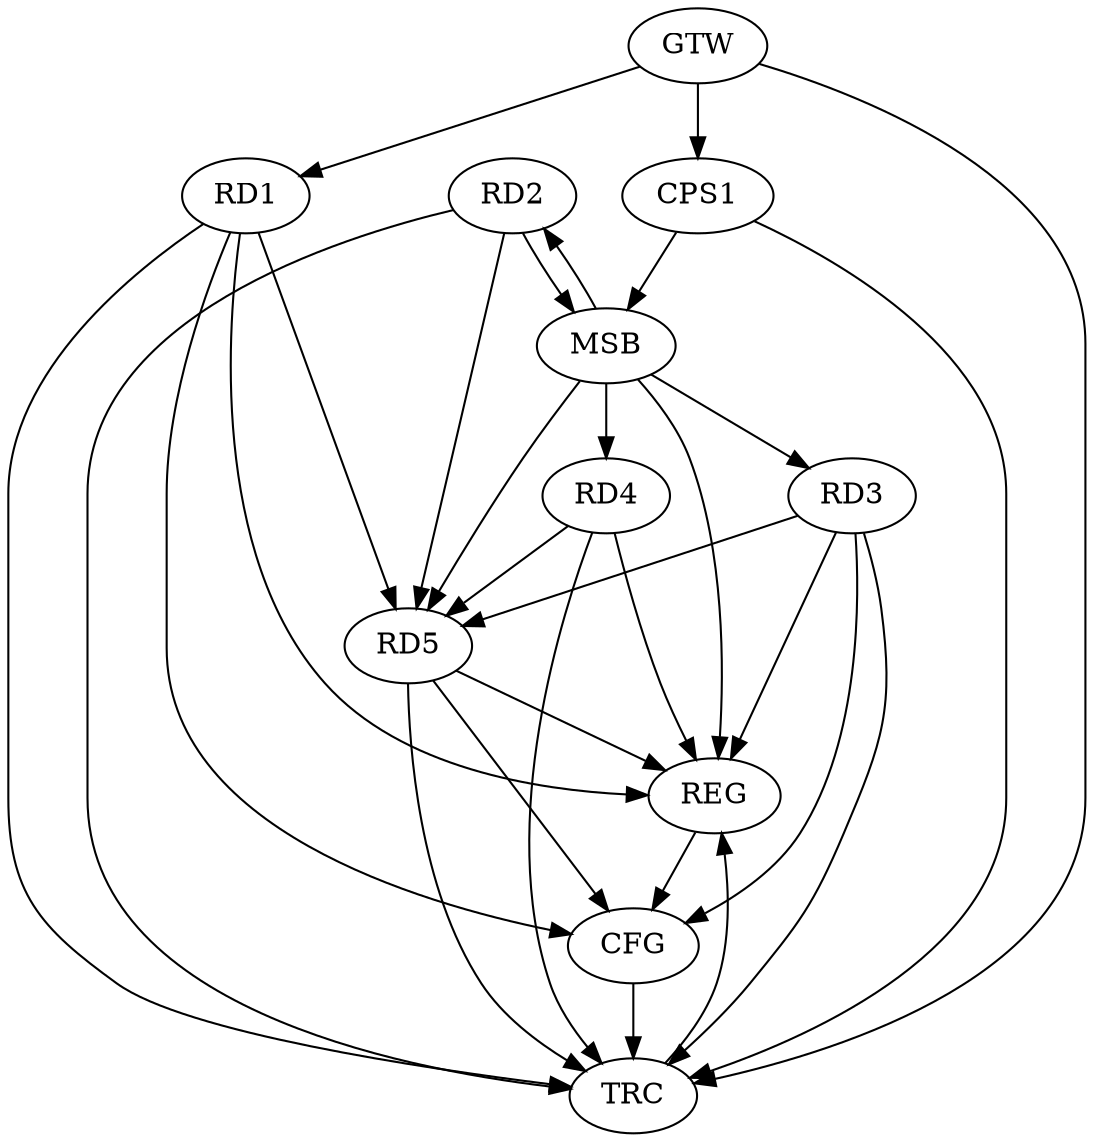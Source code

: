 strict digraph G {
  RD1 [ label="RD1" ];
  RD2 [ label="RD2" ];
  RD3 [ label="RD3" ];
  RD4 [ label="RD4" ];
  RD5 [ label="RD5" ];
  CPS1 [ label="CPS1" ];
  GTW [ label="GTW" ];
  REG [ label="REG" ];
  MSB [ label="MSB" ];
  CFG [ label="CFG" ];
  TRC [ label="TRC" ];
  RD1 -> RD5;
  GTW -> RD1;
  GTW -> CPS1;
  RD1 -> REG;
  RD3 -> REG;
  RD4 -> REG;
  RD5 -> REG;
  RD2 -> MSB;
  MSB -> REG;
  CPS1 -> MSB;
  MSB -> RD2;
  MSB -> RD3;
  MSB -> RD4;
  MSB -> RD5;
  RD3 -> CFG;
  RD5 -> CFG;
  RD1 -> CFG;
  REG -> CFG;
  RD1 -> TRC;
  RD2 -> TRC;
  RD3 -> TRC;
  RD4 -> TRC;
  RD5 -> TRC;
  CPS1 -> TRC;
  GTW -> TRC;
  CFG -> TRC;
  TRC -> REG;
  RD2 -> RD5;
  RD4 -> RD5;
  RD3 -> RD5;
}
